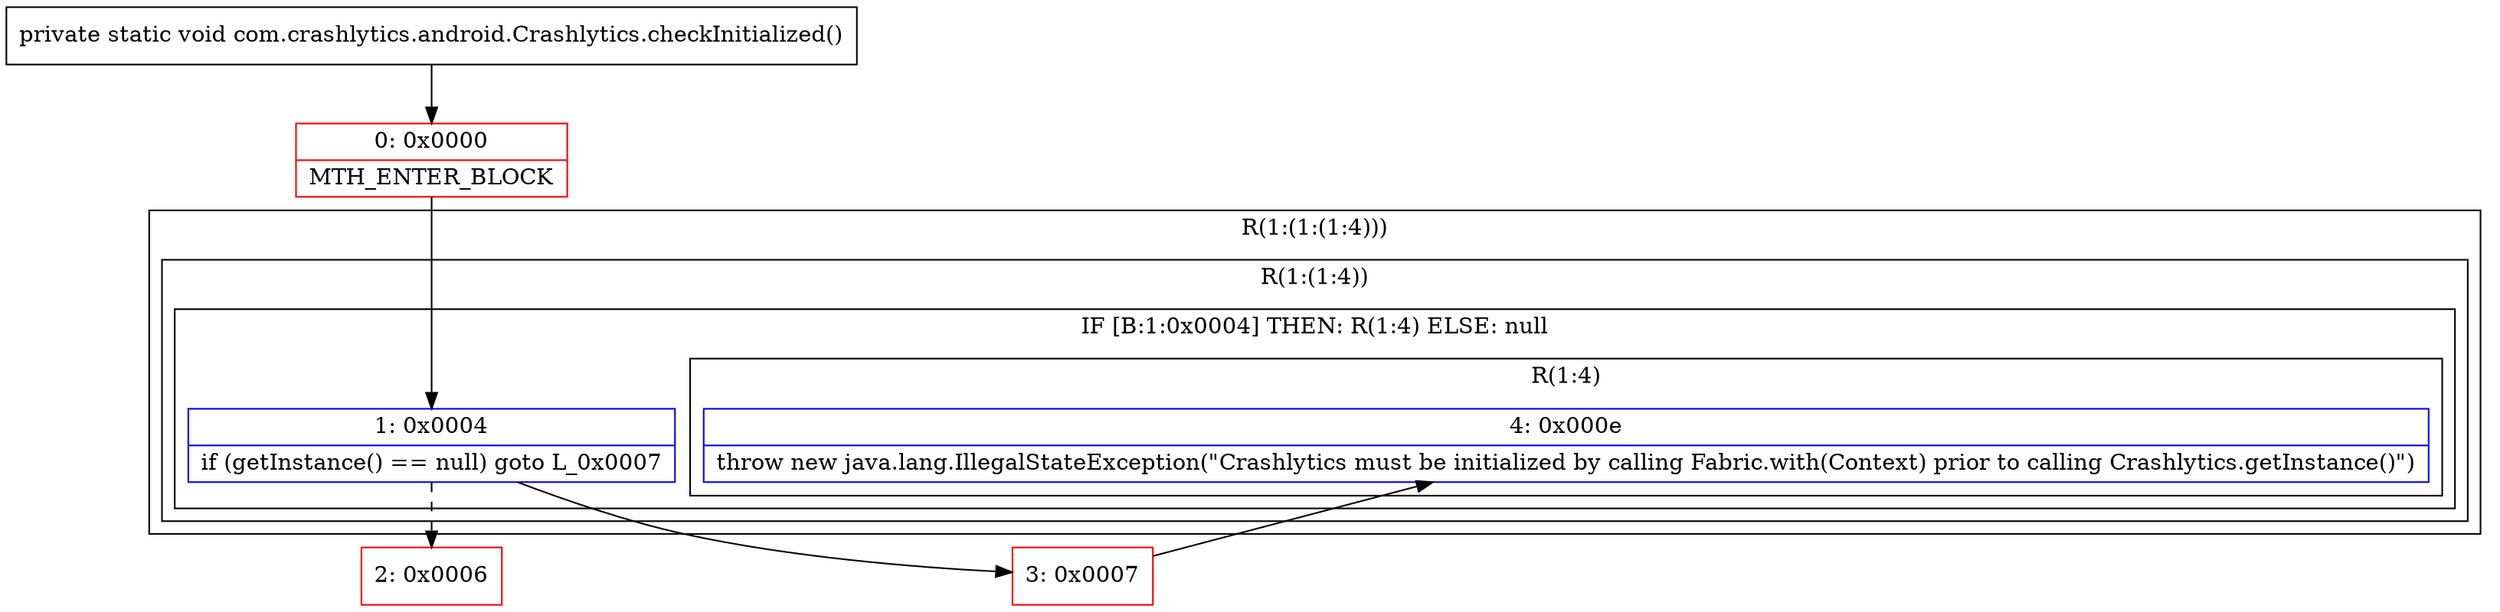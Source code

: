 digraph "CFG forcom.crashlytics.android.Crashlytics.checkInitialized()V" {
subgraph cluster_Region_1488369610 {
label = "R(1:(1:(1:4)))";
node [shape=record,color=blue];
subgraph cluster_Region_1826010116 {
label = "R(1:(1:4))";
node [shape=record,color=blue];
subgraph cluster_IfRegion_1237696340 {
label = "IF [B:1:0x0004] THEN: R(1:4) ELSE: null";
node [shape=record,color=blue];
Node_1 [shape=record,label="{1\:\ 0x0004|if (getInstance() == null) goto L_0x0007\l}"];
subgraph cluster_Region_489212212 {
label = "R(1:4)";
node [shape=record,color=blue];
Node_4 [shape=record,label="{4\:\ 0x000e|throw new java.lang.IllegalStateException(\"Crashlytics must be initialized by calling Fabric.with(Context) prior to calling Crashlytics.getInstance()\")\l}"];
}
}
}
}
Node_0 [shape=record,color=red,label="{0\:\ 0x0000|MTH_ENTER_BLOCK\l}"];
Node_2 [shape=record,color=red,label="{2\:\ 0x0006}"];
Node_3 [shape=record,color=red,label="{3\:\ 0x0007}"];
MethodNode[shape=record,label="{private static void com.crashlytics.android.Crashlytics.checkInitialized() }"];
MethodNode -> Node_0;
Node_1 -> Node_2[style=dashed];
Node_1 -> Node_3;
Node_0 -> Node_1;
Node_3 -> Node_4;
}


